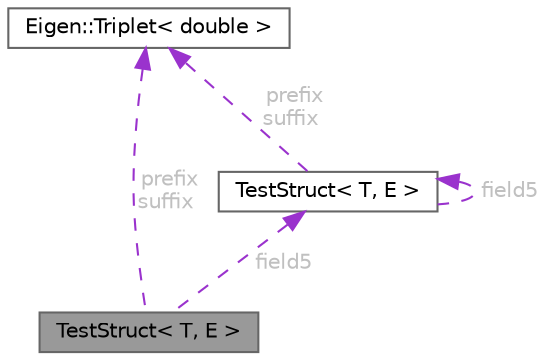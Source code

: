 digraph "TestStruct&lt; T, E &gt;"
{
 // LATEX_PDF_SIZE
  bgcolor="transparent";
  edge [fontname=Helvetica,fontsize=10,labelfontname=Helvetica,labelfontsize=10];
  node [fontname=Helvetica,fontsize=10,shape=box,height=0.2,width=0.4];
  Node1 [id="Node000001",label="TestStruct\< T, E \>",height=0.2,width=0.4,color="gray40", fillcolor="grey60", style="filled", fontcolor="black",tooltip="Structure that holds an atomic<T> and some guard bytes around it."];
  Node2 -> Node1 [id="edge1_Node000001_Node000002",dir="back",color="darkorchid3",style="dashed",tooltip=" ",label=" prefix\nsuffix",fontcolor="grey" ];
  Node2 [id="Node000002",label="Eigen::Triplet\< double \>",height=0.2,width=0.4,color="gray40", fillcolor="white", style="filled",URL="$class_eigen_1_1_triplet.html",tooltip=" "];
  Node3 -> Node1 [id="edge2_Node000001_Node000003",dir="back",color="darkorchid3",style="dashed",tooltip=" ",label=" field5",fontcolor="grey" ];
  Node3 [id="Node000003",label="TestStruct\< T, E \>",height=0.2,width=0.4,color="gray40", fillcolor="white", style="filled",URL="$struct_test_struct.html",tooltip="Structure that holds an atomic<T> and some guard bytes around it."];
  Node2 -> Node3 [id="edge3_Node000003_Node000002",dir="back",color="darkorchid3",style="dashed",tooltip=" ",label=" prefix\nsuffix",fontcolor="grey" ];
  Node3 -> Node3 [id="edge4_Node000003_Node000003",dir="back",color="darkorchid3",style="dashed",tooltip=" ",label=" field5",fontcolor="grey" ];
}
